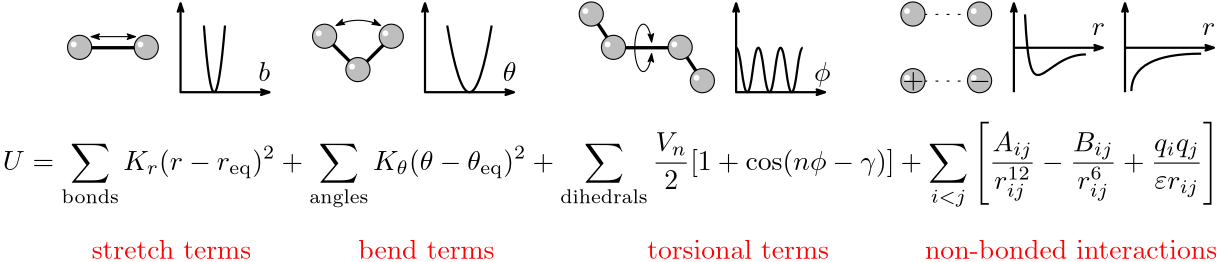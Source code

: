 <?xml version="1.0"?>
<!DOCTYPE ipe SYSTEM "ipe.dtd">
<ipe version="70107" creator="Ipe 7.1.7">
<info created="D:20160904122830" modified="D:20160904130619"/>
<ipestyle name="basic">
<symbol name="arrow/arc(spx)">
<path stroke="sym-stroke" fill="sym-stroke" pen="sym-pen">
0 0 m
-1 0.333 l
-1 -0.333 l
h
</path>
</symbol>
<symbol name="arrow/farc(spx)">
<path stroke="sym-stroke" fill="white" pen="sym-pen">
0 0 m
-1 0.333 l
-1 -0.333 l
h
</path>
</symbol>
<symbol name="arrow/ptarc(spx)">
<path stroke="sym-stroke" fill="sym-stroke" pen="sym-pen">
0 0 m
-1 0.333 l
-0.8 0 l
-1 -0.333 l
h
</path>
</symbol>
<symbol name="arrow/fptarc(spx)">
<path stroke="sym-stroke" fill="white" pen="sym-pen">
0 0 m
-1 0.333 l
-0.8 0 l
-1 -0.333 l
h
</path>
</symbol>
<symbol name="mark/circle(sx)" transformations="translations">
<path fill="sym-stroke">
0.6 0 0 0.6 0 0 e
0.4 0 0 0.4 0 0 e
</path>
</symbol>
<symbol name="mark/disk(sx)" transformations="translations">
<path fill="sym-stroke">
0.6 0 0 0.6 0 0 e
</path>
</symbol>
<symbol name="mark/fdisk(sfx)" transformations="translations">
<group>
<path fill="sym-fill">
0.5 0 0 0.5 0 0 e
</path>
<path fill="sym-stroke" fillrule="eofill">
0.6 0 0 0.6 0 0 e
0.4 0 0 0.4 0 0 e
</path>
</group>
</symbol>
<symbol name="mark/box(sx)" transformations="translations">
<path fill="sym-stroke" fillrule="eofill">
-0.6 -0.6 m
0.6 -0.6 l
0.6 0.6 l
-0.6 0.6 l
h
-0.4 -0.4 m
0.4 -0.4 l
0.4 0.4 l
-0.4 0.4 l
h
</path>
</symbol>
<symbol name="mark/square(sx)" transformations="translations">
<path fill="sym-stroke">
-0.6 -0.6 m
0.6 -0.6 l
0.6 0.6 l
-0.6 0.6 l
h
</path>
</symbol>
<symbol name="mark/fsquare(sfx)" transformations="translations">
<group>
<path fill="sym-fill">
-0.5 -0.5 m
0.5 -0.5 l
0.5 0.5 l
-0.5 0.5 l
h
</path>
<path fill="sym-stroke" fillrule="eofill">
-0.6 -0.6 m
0.6 -0.6 l
0.6 0.6 l
-0.6 0.6 l
h
-0.4 -0.4 m
0.4 -0.4 l
0.4 0.4 l
-0.4 0.4 l
h
</path>
</group>
</symbol>
<symbol name="mark/cross(sx)" transformations="translations">
<group>
<path fill="sym-stroke">
-0.43 -0.57 m
0.57 0.43 l
0.43 0.57 l
-0.57 -0.43 l
h
</path>
<path fill="sym-stroke">
-0.43 0.57 m
0.57 -0.43 l
0.43 -0.57 l
-0.57 0.43 l
h
</path>
</group>
</symbol>
<symbol name="arrow/fnormal(spx)">
<path stroke="sym-stroke" fill="white" pen="sym-pen">
0 0 m
-1 0.333 l
-1 -0.333 l
h
</path>
</symbol>
<symbol name="arrow/pointed(spx)">
<path stroke="sym-stroke" fill="sym-stroke" pen="sym-pen">
0 0 m
-1 0.333 l
-0.8 0 l
-1 -0.333 l
h
</path>
</symbol>
<symbol name="arrow/fpointed(spx)">
<path stroke="sym-stroke" fill="white" pen="sym-pen">
0 0 m
-1 0.333 l
-0.8 0 l
-1 -0.333 l
h
</path>
</symbol>
<symbol name="arrow/linear(spx)">
<path stroke="sym-stroke" pen="sym-pen">
-1 0.333 m
0 0 l
-1 -0.333 l
</path>
</symbol>
<symbol name="arrow/fdouble(spx)">
<path stroke="sym-stroke" fill="white" pen="sym-pen">
0 0 m
-1 0.333 l
-1 -0.333 l
h
-1 0 m
-2 0.333 l
-2 -0.333 l
h
</path>
</symbol>
<symbol name="arrow/double(spx)">
<path stroke="sym-stroke" fill="sym-stroke" pen="sym-pen">
0 0 m
-1 0.333 l
-1 -0.333 l
h
-1 0 m
-2 0.333 l
-2 -0.333 l
h
</path>
</symbol>
<pen name="heavier" value="0.8"/>
<pen name="fat" value="1.2"/>
<pen name="ultrafat" value="2"/>
<symbolsize name="large" value="5"/>
<symbolsize name="small" value="2"/>
<symbolsize name="tiny" value="1.1"/>
<arrowsize name="large" value="10"/>
<arrowsize name="small" value="5"/>
<arrowsize name="tiny" value="3"/>
<color name="red" value="1 0 0"/>
<color name="green" value="0 1 0"/>
<color name="blue" value="0 0 1"/>
<color name="yellow" value="1 1 0"/>
<color name="orange" value="1 0.647 0"/>
<color name="gold" value="1 0.843 0"/>
<color name="purple" value="0.627 0.125 0.941"/>
<color name="gray" value="0.745"/>
<color name="brown" value="0.647 0.165 0.165"/>
<color name="navy" value="0 0 0.502"/>
<color name="pink" value="1 0.753 0.796"/>
<color name="seagreen" value="0.18 0.545 0.341"/>
<color name="turquoise" value="0.251 0.878 0.816"/>
<color name="violet" value="0.933 0.51 0.933"/>
<color name="darkblue" value="0 0 0.545"/>
<color name="darkcyan" value="0 0.545 0.545"/>
<color name="darkgray" value="0.663"/>
<color name="darkgreen" value="0 0.392 0"/>
<color name="darkmagenta" value="0.545 0 0.545"/>
<color name="darkorange" value="1 0.549 0"/>
<color name="darkred" value="0.545 0 0"/>
<color name="lightblue" value="0.678 0.847 0.902"/>
<color name="lightcyan" value="0.878 1 1"/>
<color name="lightgray" value="0.827"/>
<color name="lightgreen" value="0.565 0.933 0.565"/>
<color name="lightyellow" value="1 1 0.878"/>
<dashstyle name="dashed" value="[4] 0"/>
<dashstyle name="dotted" value="[1 3] 0"/>
<dashstyle name="dash dotted" value="[4 2 1 2] 0"/>
<dashstyle name="dash dot dotted" value="[4 2 1 2 1 2] 0"/>
<textsize name="large" value="\large"/>
<textsize name="Large" value="\Large"/>
<textsize name="LARGE" value="\LARGE"/>
<textsize name="huge" value="\huge"/>
<textsize name="Huge" value="\Huge"/>
<textsize name="small" value="\small"/>
<textsize name="footnote" value="\footnotesize"/>
<textsize name="tiny" value="\tiny"/>
<textstyle name="center" begin="\begin{center}" end="\end{center}"/>
<textstyle name="itemize" begin="\begin{itemize}" end="\end{itemize}"/>
<textstyle name="item" begin="\begin{itemize}\item{}" end="\end{itemize}"/>
<gridsize name="4 pts" value="4"/>
<gridsize name="8 pts (~3 mm)" value="8"/>
<gridsize name="16 pts (~6 mm)" value="16"/>
<gridsize name="32 pts (~12 mm)" value="32"/>
<gridsize name="10 pts (~3.5 mm)" value="10"/>
<gridsize name="20 pts (~7 mm)" value="20"/>
<gridsize name="14 pts (~5 mm)" value="14"/>
<gridsize name="28 pts (~10 mm)" value="28"/>
<gridsize name="56 pts (~20 mm)" value="56"/>
<anglesize name="90 deg" value="90"/>
<anglesize name="60 deg" value="60"/>
<anglesize name="45 deg" value="45"/>
<anglesize name="30 deg" value="30"/>
<anglesize name="22.5 deg" value="22.5"/>
<tiling name="falling" angle="-60" step="4" width="1"/>
<tiling name="rising" angle="30" step="4" width="1"/>
</ipestyle>
<page>
<layer name="alpha"/>
<view layers="alpha" active="alpha"/>
<group layer="alpha" matrix="0.5 0 0 1 166 -44">
<path stroke="black" pen="heavier">
352 768 m
356 752
360 768 c
</path>
<path stroke="black" pen="heavier">
360 768 m
364 784
368 768 c
</path>
<path stroke="black" pen="heavier">
352 768 m
348 784
344 768 c
</path>
<path matrix="1 0 0 1 16 0" stroke="black" pen="heavier">
352 768 m
356 752
360 768 c
</path>
<path matrix="1 0 0 1 32 0" stroke="black" pen="heavier">
352 768 m
356 752
360 768 c
</path>
<path matrix="1 0 0 1 32 0" stroke="black" pen="heavier">
360 768 m
364 784
368 768 c
</path>
<path matrix="1 0 0 1 32 0" stroke="black" pen="heavier">
352 768 m
348 784
344 768 c
</path>
<path matrix="0.666667 0 0 1 116 0" fill="white">
336 784 m
336 760 l
348 760 l
348 784 l
h
</path>
<path matrix="0.666667 0 0 1 172 0" fill="white">
336 784 m
336 760 l
348 760 l
348 784 l
h
</path>
</group>
<text matrix="1 0 0 1 -20 0" transformations="translations" pos="128 656" stroke="red" type="label" width="57.451" height="6.918" depth="0" valign="baseline">stretch terms</text>
<text matrix="1 0 0 1 -4 0" transformations="translations" pos="208 656" stroke="red" type="label" width="49.066" height="6.918" depth="0" valign="baseline">bend terms</text>
<text matrix="1 0 0 1 -12 0" transformations="translations" pos="320 656" stroke="red" type="label" width="65.477" height="6.918" depth="0" valign="baseline">torsional terms</text>
<text matrix="1 0 0 1 -12 0" transformations="translations" pos="420 656" stroke="red" type="label" width="105.244" height="6.918" depth="0" valign="baseline">non-bonded interactions</text>
<text matrix="1 0 0 1 -116 48" transformations="translations" pos="192 640" stroke="black" type="label" width="441.198" height="17.42" depth="14.35" valign="baseline">$U=\displaystyle
\sum_{\mathrm{bonds}}K_r(r-r_{\mathrm{eq}})^2
+\sum_{\mathrm{angles}}K_{\theta}(\theta-\theta_{\mathrm{eq}})^2
+\sum_{\mathrm{dihedrals}}\frac{V_n}{2}[1+\cos (n\phi-\gamma)]
+\sum_{i&lt;j}\left[ \frac{A_{ij}}{r^{12}_{ij}}-\frac{B_{ij}}{r^6_{ij}}+\frac{q_i q_j}{\varepsilon r_{ij}}\right]$
</text>
<group matrix="1 0 0 1 -28.2021 -64">
<path stroke="black" fill="gray" pen="fat">
136 796 m
152 796 l
</path>
<group matrix="0.263663 0 0 0.263663 93.8886 589.432">
<path stroke="black" fill="gray">
16.4924 0 0 16.4924 144 784 e
</path>
<path fill="white">
4 0 0 4 136 788 e
</path>
</group>
<group matrix="0.263663 0 0 0.263663 117.889 589.432">
<path stroke="black" fill="gray">
16.4924 0 0 16.4924 144 784 e
</path>
<path fill="white">
4 0 0 4 136 788 e
</path>
</group>
<path stroke="black" arrow="pointed/tiny" rarrow="pointed/tiny">
136 800 m
152 800 l
</path>
</group>
<group matrix="1 0 0 1 16 -60">
<path stroke="black" pen="fat">
176 796 m
188 784 l
200 796 l
</path>
<group matrix="0.263663 0 0 0.263663 137.889 589.432">
<path stroke="black" fill="gray">
16.4924 0 0 16.4924 144 784 e
</path>
<path fill="white">
4 0 0 4 136 788 e
</path>
</group>
<group matrix="0.263663 0 0 0.263663 161.889 589.432">
<path stroke="black" fill="gray">
16.4924 0 0 16.4924 144 784 e
</path>
<path fill="white">
4 0 0 4 136 788 e
</path>
</group>
<group matrix="0.263663 0 0 0.263663 149.889 577.432">
<path stroke="black" fill="gray">
16.4924 0 0 16.4924 144 784 e
</path>
<path fill="white">
4 0 0 4 136 788 e
</path>
</group>
<path stroke="black" arrow="pointed/tiny" rarrow="pointed/tiny">
180 800 m
17.8885 0 0 -17.8885 188 784 196 800 a
</path>
</group>
<group matrix="1 0 0 1 64 -60">
<path stroke="black" pen="fat">
224 804 m
232 792 l
256 792 l
264 780 l
</path>
<group matrix="0.263663 0 0 0.263663 193.889 585.432">
<path stroke="black" fill="gray">
16.4924 0 0 16.4924 144 784 e
</path>
<path fill="white">
4 0 0 4 136 788 e
</path>
</group>
<group matrix="0.263663 0 0 0.263663 217.889 585.432">
<path stroke="black" fill="gray">
16.4924 0 0 16.4924 144 784 e
</path>
<path fill="white">
4 0 0 4 136 788 e
</path>
</group>
<group matrix="0.263663 0 0 0.263663 185.889 597.432">
<path stroke="black" fill="gray">
16.4924 0 0 16.4924 144 784 e
</path>
<path fill="white">
4 0 0 4 136 788 e
</path>
</group>
<group matrix="0.263663 0 0 0.263663 225.889 573.432">
<path stroke="black" fill="gray">
16.4924 0 0 16.4924 144 784 e
</path>
<path fill="white">
4 0 0 4 136 788 e
</path>
</group>
<path matrix="0.186985 0 0 0.517439 197.715 369.728" stroke="black" arrow="pointed/tiny" rarrow="pointed/tiny">
256 812 m
16.4924 0 0 -16.4924 240 816 256 820 a
</path>
</group>
<group matrix="1 0 0 1 103.797 -72">
<path stroke="black" dash="dotted">
300 792 m
324 792 l
</path>
<group matrix="0.263663 0 0 0.263663 261.889 585.432">
<path stroke="black" fill="gray">
16.4924 0 0 16.4924 144 784 e
</path>
<path fill="white">
4 0 0 4 136 788 e
</path>
</group>
<group matrix="0.263663 0 0 0.263663 285.889 585.432">
<path stroke="black" fill="gray">
16.4924 0 0 16.4924 144 784 e
</path>
<path fill="white">
4 0 0 4 136 788 e
</path>
</group>
<text matrix="1 0 0 1 0 -32" transformations="translations" pos="300 824" stroke="black" type="label" width="7.749" height="5.812" depth="0.83" halign="center" valign="center">$+$</text>
<text matrix="1 0 0 1 -4 -36" transformations="translations" pos="328 828" stroke="black" type="label" width="7.749" height="5.812" depth="0.83" halign="center" valign="center">$-$</text>
</group>
<group matrix="1 0 0 1 47.7975 -48">
<path stroke="black" dash="dotted">
356 792 m
380 792 l
</path>
<group matrix="0.263663 0 0 0.263663 317.889 585.432">
<path stroke="black" fill="gray">
16.4924 0 0 16.4924 144 784 e
</path>
<path fill="white">
4 0 0 4 136 788 e
</path>
</group>
<group matrix="0.263663 0 0 0.263663 341.889 585.432">
<path stroke="black" fill="gray">
16.4924 0 0 16.4924 144 784 e
</path>
<path fill="white">
4 0 0 4 136 788 e
</path>
</group>
</group>
<path matrix="1 0 0 1 -4 4" stroke="black" pen="heavier" arrow="pointed/tiny" rarrow="pointed/tiny">
144 744 m
144 712 l
176 712 l
</path>
<path matrix="1 0 0 1 -4 4" stroke="black" pen="heavier" arrow="pointed/tiny" rarrow="pointed/tiny">
232 744 m
232 712 l
264 712 l
</path>
<path matrix="1 0 0 1 108 4" stroke="black" pen="heavier" arrow="pointed/tiny" rarrow="pointed/tiny">
232 744 m
232 712 l
264 712 l
</path>
<path matrix="1 0 0 1 0 4" stroke="black" pen="heavier" arrow="pointed/tiny">
440 712 m
440 744 l
</path>
<path matrix="1 0 0 1 0 4" stroke="black" pen="heavier" arrow="pointed/tiny">
480 712 m
480 744 l
</path>
<path matrix="1 0 0 1 0 4" stroke="black" pen="heavier" arrow="pointed/tiny">
440 728 m
472 728 l
</path>
<path matrix="1 0 0 1 0 4" stroke="black" pen="heavier" arrow="pointed/tiny">
480 728 m
512 728 l
</path>
<path matrix="1 0 0 1 0 4" stroke="black" pen="heavier">
148.411 736 m
152 688
156 736 c
</path>
<path matrix="0.666667 0 0 1 81.3333 4" stroke="black" pen="heavier">
232 736 m
244 688
256 736 c
</path>
<text matrix="1 0 0 1 -4 0" transformations="translations" pos="172 720" stroke="black" type="label" width="4.276" height="6.918" depth="0" valign="baseline">$b$</text>
<text matrix="1 0 0 1 36 -44" transformations="translations" pos="220 764" stroke="black" type="label" width="4.954" height="6.918" depth="0" valign="baseline">$\theta$</text>
<text matrix="1 0 0 1 4 8" transformations="translations" pos="364 712" stroke="black" type="label" width="5.936" height="6.926" depth="1.93" valign="baseline">$\phi$</text>
<path matrix="1 0 0 1 0 4" stroke="black" pen="heavier">
444 740 m
445.927 701.6
449.927 725.6
465.927 725.6 c
</path>
<path matrix="1 0 0 1 0 4" stroke="black" pen="heavier">
482.279 712.406 m
482.533 725.866
507.423 725.866 c
</path>
<text matrix="1 0 0 1 0 4" transformations="translations" pos="468.056 732.47" stroke="black" type="label" width="4.771" height="4.289" depth="0" valign="baseline">$r$</text>
<text matrix="1 0 0 1 0 4" transformations="translations" pos="507.677 732.47" stroke="black" type="label" width="4.771" height="4.289" depth="0" valign="baseline">$r$</text>
</page>
</ipe>
